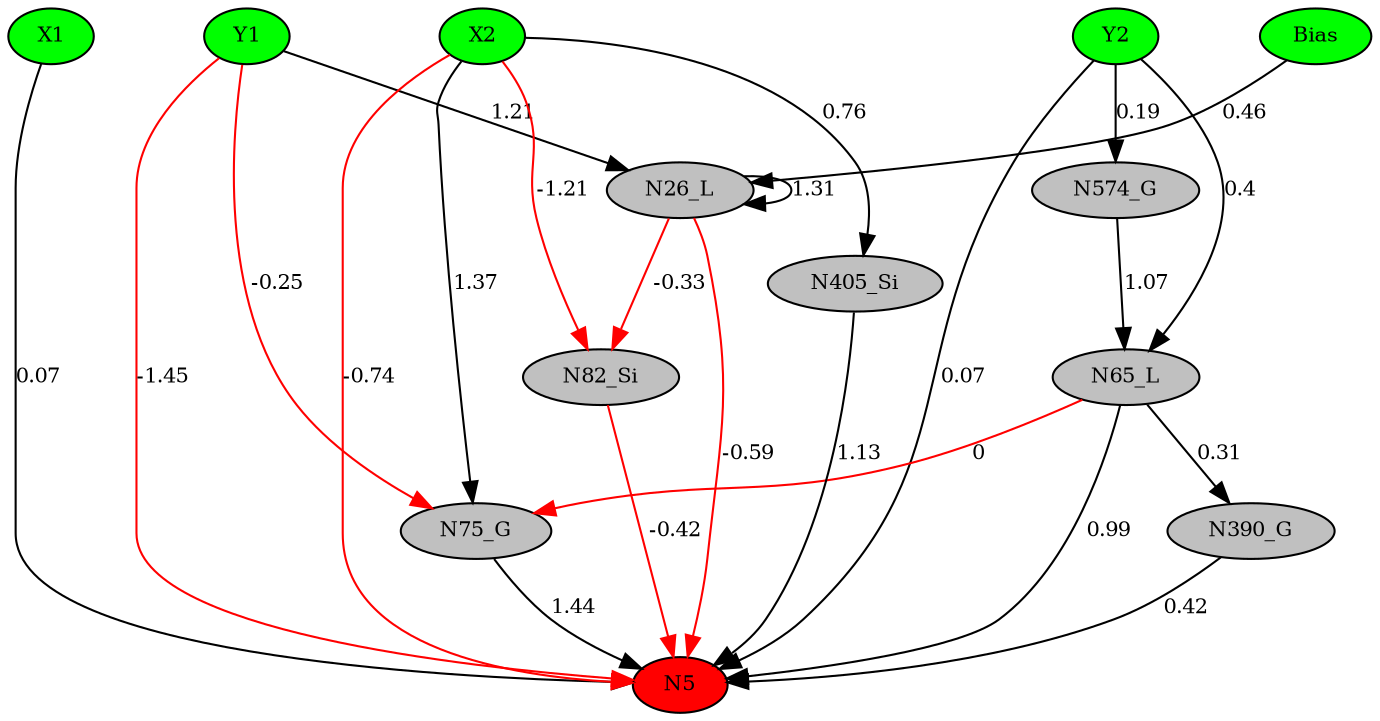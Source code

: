 digraph g { 
N0 [shape=ellipse, label=Bias,fontsize=10,height=0.1,width=0.1,style=filled,fillcolor=green]
N1[shape=ellipse label=X1,fontsize=10,height=0.1,width=0.1,style=filled,fillcolor=green]
N2[shape=ellipse label=Y1,fontsize=10,height=0.1,width=0.1,style=filled,fillcolor=green]
N3[shape=ellipse label=X2,fontsize=10,height=0.1,width=0.1,style=filled,fillcolor=green]
N4[shape=ellipse label=Y2,fontsize=10,height=0.1,width=0.1,style=filled,fillcolor=green]
N5[shape=ellipse,fontsize = 10, height = 0.1, width = 0.1, style = filled, fillcolor = red]
N26[shape=ellipse, label=N26_L,fontsize=10,height=0.1,width=0.1,style=filled,fillcolor=gray]
N65[shape=ellipse, label=N65_L,fontsize=10,height=0.1,width=0.1,style=filled,fillcolor=gray]
N75[shape=ellipse, label=N75_G,fontsize=10,height=0.1,width=0.1,style=filled,fillcolor=gray]
N82[shape=ellipse, label=N82_Si,fontsize=10,height=0.1,width=0.1,style=filled,fillcolor=gray]
N390[shape=ellipse, label=N390_G,fontsize=10,height=0.1,width=0.1,style=filled,fillcolor=gray]
N405[shape=ellipse, label=N405_Si,fontsize=10,height=0.1,width=0.1,style=filled,fillcolor=gray]
N574[shape=ellipse, label=N574_G,fontsize=10,height=0.1,width=0.1,style=filled,fillcolor=gray]
N1 -> N5 [color=black] [ label=0.07,fontsize=10]
N2 -> N5 [color=red] [arrowType=inv][ label=-1.45,fontsize=10]
N3 -> N5 [color=red] [arrowType=inv][ label=-0.74,fontsize=10]
N4 -> N5 [color=black] [ label=0.07,fontsize=10]
N0 -> N26 [color=black] [ label=0.46,fontsize=10]
N26 -> N5 [color=red] [arrowType=inv][ label=-0.59,fontsize=10]
N26 -> N26 [color=black] [ label=1.31,fontsize=10]
N4 -> N65 [color=black] [ label=0.4,fontsize=10]
N65 -> N5 [color=black] [ label=0.99,fontsize=10]
N2 -> N26 [color=black] [ label=1.21,fontsize=10]
N2 -> N75 [color=red] [arrowType=inv][ label=-0.25,fontsize=10]
N75 -> N5 [color=black] [ label=1.44,fontsize=10]
N3 -> N82 [color=red] [arrowType=inv][ label=-1.21,fontsize=10]
N82 -> N5 [color=red] [arrowType=inv][ label=-0.42,fontsize=10]
N3 -> N75 [color=black] [ label=1.37,fontsize=10]
N65 -> N75 [color=red] [arrowType=inv][ label=0,fontsize=10]
N65 -> N390 [color=black] [ label=0.31,fontsize=10]
N390 -> N5 [color=black] [ label=0.42,fontsize=10]
N3 -> N405 [color=black] [ label=0.76,fontsize=10]
N405 -> N5 [color=black] [ label=1.13,fontsize=10]
N26 -> N82 [color=red] [arrowType=inv][ label=-0.33,fontsize=10]
N4 -> N574 [color=black] [ label=0.19,fontsize=10]
N574 -> N65 [color=black] [ label=1.07,fontsize=10]
 { rank=same; 
N5
 } 
 { rank=same; 
N1 ->N2 ->N3 ->N4 ->N0 [style=invis]
 } 
}
